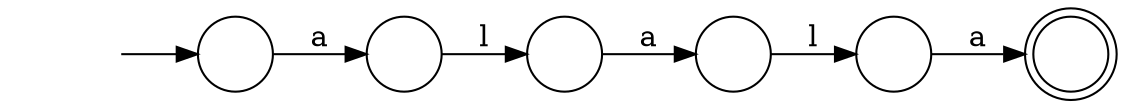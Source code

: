 digraph Automaton {
  rankdir = LR;
  0 [shape=circle,label=""];
  initial [shape=plaintext,label=""];
  initial -> 0
  0 -> 4 [label="a"]
  1 [shape=circle,label=""];
  1 -> 2 [label="l"]
  2 [shape=circle,label=""];
  2 -> 5 [label="a"]
  3 [shape=circle,label=""];
  3 -> 1 [label="a"]
  4 [shape=circle,label=""];
  4 -> 3 [label="l"]
  5 [shape=doublecircle,label=""];
}
